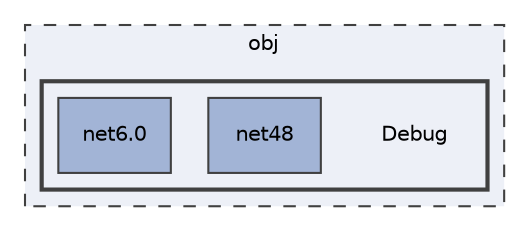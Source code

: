 digraph "obj/Debug"
{
 // LATEX_PDF_SIZE
  edge [fontname="Helvetica",fontsize="10",labelfontname="Helvetica",labelfontsize="10"];
  node [fontname="Helvetica",fontsize="10",shape=record];
  compound=true
  subgraph clusterdir_43724e81dd40e09f32417973865cdd64 {
    graph [ bgcolor="#edf0f7", pencolor="grey25", style="filled,dashed,", label="obj", fontname="Helvetica", fontsize="10", URL="dir_43724e81dd40e09f32417973865cdd64.html"]
  subgraph clusterdir_a71c3b2ad23b9ff58220dd012d201987 {
    graph [ bgcolor="#edf0f7", pencolor="grey25", style="filled,bold,", label="", fontname="Helvetica", fontsize="10", URL="dir_a71c3b2ad23b9ff58220dd012d201987.html"]
    dir_a71c3b2ad23b9ff58220dd012d201987 [shape=plaintext, label="Debug"];
  dir_8f8663be669c7c68135ea44dbf38ee8c [shape=box, label="net48", style="filled,", fillcolor="#a2b4d6", color="grey25", URL="dir_8f8663be669c7c68135ea44dbf38ee8c.html"];
  dir_7212c827820ef56532d3599ed27e3aff [shape=box, label="net6.0", style="filled,", fillcolor="#a2b4d6", color="grey25", URL="dir_7212c827820ef56532d3599ed27e3aff.html"];
  }
  }
}
